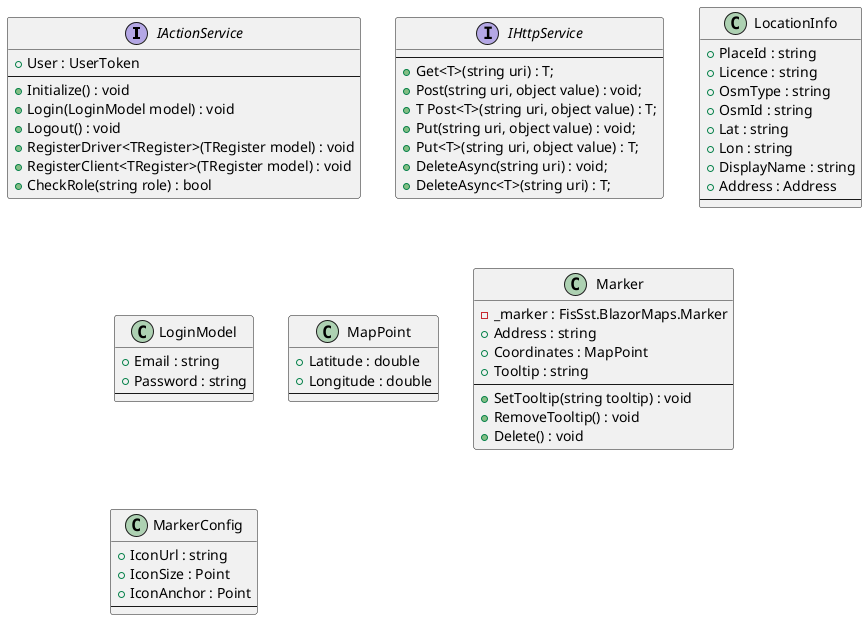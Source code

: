 @startuml Structure
'https://plantuml.com/class-diagram
interface IActionService
{
    +User : UserToken
    ---
    +Initialize() : void
    +Login(LoginModel model) : void
    +Logout() : void
    +RegisterDriver<TRegister>(TRegister model) : void
    +RegisterClient<TRegister>(TRegister model) : void
    +CheckRole(string role) : bool
}

interface IHttpService
{
    ---
    +Get<T>(string uri) : T;
    +Post(string uri, object value) : void;
    +T Post<T>(string uri, object value) : T;
    +Put(string uri, object value) : void;
    +Put<T>(string uri, object value) : T;
    +DeleteAsync(string uri) : void;
    +DeleteAsync<T>(string uri) : T;
}

class LocationInfo
{
    +PlaceId : string
    +Licence : string
    +OsmType : string 
    +OsmId : string
    +Lat : string
    +Lon : string
    +DisplayName : string
    +Address : Address
    ---
}

class LoginModel
{
    +Email : string
    +Password : string 
    ---
}

class MapPoint
{
    +Latitude : double
    +Longitude : double
    ---
}

class Marker
{
    -_marker : FisSst.BlazorMaps.Marker
    +Address : string
    +Coordinates : MapPoint
    +Tooltip : string
    ---
    +SetTooltip(string tooltip) : void
    +RemoveTooltip() : void
    +Delete() : void
}

class MarkerConfig
{
    +IconUrl : string
    +IconSize : Point
    +IconAnchor : Point
    ---
}

@enduml

